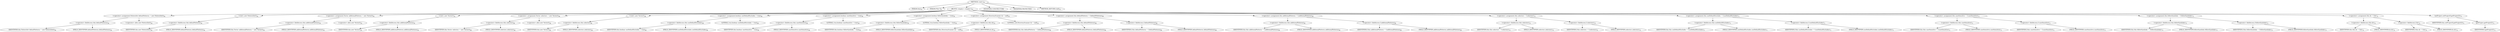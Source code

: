 digraph "&lt;init&gt;" {  
"217" [label = <(METHOD,&lt;init&gt;)<SUB>67</SUB>> ]
"6" [label = <(PARAM,this)<SUB>67</SUB>> ]
"218" [label = <(PARAM,Files f)<SUB>67</SUB>> ]
"219" [label = <(BLOCK,&lt;empty&gt;,&lt;empty&gt;)<SUB>67</SUB>> ]
"220" [label = <(&lt;operator&gt;.assignment,PatternSet defaultPatterns = new PatternSet())<SUB>44</SUB>> ]
"221" [label = <(&lt;operator&gt;.fieldAccess,this.defaultPatterns)<SUB>44</SUB>> ]
"222" [label = <(IDENTIFIER,this,PatternSet defaultPatterns = new PatternSet())<SUB>44</SUB>> ]
"223" [label = <(FIELD_IDENTIFIER,defaultPatterns,defaultPatterns)<SUB>44</SUB>> ]
"224" [label = <(&lt;operator&gt;.alloc,new PatternSet())<SUB>44</SUB>> ]
"225" [label = <(&lt;init&gt;,new PatternSet())<SUB>44</SUB>> ]
"226" [label = <(&lt;operator&gt;.fieldAccess,this.defaultPatterns)<SUB>44</SUB>> ]
"227" [label = <(IDENTIFIER,this,new PatternSet())<SUB>44</SUB>> ]
"228" [label = <(FIELD_IDENTIFIER,defaultPatterns,defaultPatterns)<SUB>44</SUB>> ]
"229" [label = <(&lt;operator&gt;.assignment,Vector additionalPatterns = new Vector())<SUB>45</SUB>> ]
"230" [label = <(&lt;operator&gt;.fieldAccess,this.additionalPatterns)<SUB>45</SUB>> ]
"231" [label = <(IDENTIFIER,this,Vector additionalPatterns = new Vector())<SUB>45</SUB>> ]
"232" [label = <(FIELD_IDENTIFIER,additionalPatterns,additionalPatterns)<SUB>45</SUB>> ]
"233" [label = <(&lt;operator&gt;.alloc,new Vector())<SUB>45</SUB>> ]
"234" [label = <(&lt;init&gt;,new Vector())<SUB>45</SUB>> ]
"235" [label = <(&lt;operator&gt;.fieldAccess,this.additionalPatterns)<SUB>45</SUB>> ]
"236" [label = <(IDENTIFIER,this,new Vector())<SUB>45</SUB>> ]
"237" [label = <(FIELD_IDENTIFIER,additionalPatterns,additionalPatterns)<SUB>45</SUB>> ]
"238" [label = <(&lt;operator&gt;.assignment,Vector selectors = new Vector())<SUB>46</SUB>> ]
"239" [label = <(&lt;operator&gt;.fieldAccess,this.selectors)<SUB>46</SUB>> ]
"240" [label = <(IDENTIFIER,this,Vector selectors = new Vector())<SUB>46</SUB>> ]
"241" [label = <(FIELD_IDENTIFIER,selectors,selectors)<SUB>46</SUB>> ]
"242" [label = <(&lt;operator&gt;.alloc,new Vector())<SUB>46</SUB>> ]
"243" [label = <(&lt;init&gt;,new Vector())<SUB>46</SUB>> ]
"244" [label = <(&lt;operator&gt;.fieldAccess,this.selectors)<SUB>46</SUB>> ]
"245" [label = <(IDENTIFIER,this,new Vector())<SUB>46</SUB>> ]
"246" [label = <(FIELD_IDENTIFIER,selectors,selectors)<SUB>46</SUB>> ]
"247" [label = <(&lt;operator&gt;.assignment,boolean useDefaultExcludes = true)<SUB>48</SUB>> ]
"248" [label = <(&lt;operator&gt;.fieldAccess,this.useDefaultExcludes)<SUB>48</SUB>> ]
"249" [label = <(IDENTIFIER,this,boolean useDefaultExcludes = true)<SUB>48</SUB>> ]
"250" [label = <(FIELD_IDENTIFIER,useDefaultExcludes,useDefaultExcludes)<SUB>48</SUB>> ]
"251" [label = <(LITERAL,true,boolean useDefaultExcludes = true)<SUB>48</SUB>> ]
"252" [label = <(&lt;operator&gt;.assignment,boolean caseSensitive = true)<SUB>49</SUB>> ]
"253" [label = <(&lt;operator&gt;.fieldAccess,this.caseSensitive)<SUB>49</SUB>> ]
"254" [label = <(IDENTIFIER,this,boolean caseSensitive = true)<SUB>49</SUB>> ]
"255" [label = <(FIELD_IDENTIFIER,caseSensitive,caseSensitive)<SUB>49</SUB>> ]
"256" [label = <(LITERAL,true,boolean caseSensitive = true)<SUB>49</SUB>> ]
"257" [label = <(&lt;operator&gt;.assignment,boolean followSymlinks = true)<SUB>50</SUB>> ]
"258" [label = <(&lt;operator&gt;.fieldAccess,this.followSymlinks)<SUB>50</SUB>> ]
"259" [label = <(IDENTIFIER,this,boolean followSymlinks = true)<SUB>50</SUB>> ]
"260" [label = <(FIELD_IDENTIFIER,followSymlinks,followSymlinks)<SUB>50</SUB>> ]
"261" [label = <(LITERAL,true,boolean followSymlinks = true)<SUB>50</SUB>> ]
"262" [label = <(&lt;operator&gt;.assignment,DirectoryScanner ds = null)<SUB>53</SUB>> ]
"263" [label = <(&lt;operator&gt;.fieldAccess,this.ds)<SUB>53</SUB>> ]
"264" [label = <(IDENTIFIER,this,DirectoryScanner ds = null)<SUB>53</SUB>> ]
"265" [label = <(FIELD_IDENTIFIER,ds,ds)<SUB>53</SUB>> ]
"266" [label = <(LITERAL,null,DirectoryScanner ds = null)<SUB>53</SUB>> ]
"267" [label = <(&lt;operator&gt;.assignment,this.defaultPatterns = f.defaultPatterns)<SUB>68</SUB>> ]
"268" [label = <(&lt;operator&gt;.fieldAccess,this.defaultPatterns)<SUB>68</SUB>> ]
"5" [label = <(IDENTIFIER,this,this.defaultPatterns = f.defaultPatterns)<SUB>68</SUB>> ]
"269" [label = <(FIELD_IDENTIFIER,defaultPatterns,defaultPatterns)<SUB>68</SUB>> ]
"270" [label = <(&lt;operator&gt;.fieldAccess,f.defaultPatterns)<SUB>68</SUB>> ]
"271" [label = <(IDENTIFIER,f,this.defaultPatterns = f.defaultPatterns)<SUB>68</SUB>> ]
"272" [label = <(FIELD_IDENTIFIER,defaultPatterns,defaultPatterns)<SUB>68</SUB>> ]
"273" [label = <(&lt;operator&gt;.assignment,this.additionalPatterns = f.additionalPatterns)<SUB>69</SUB>> ]
"274" [label = <(&lt;operator&gt;.fieldAccess,this.additionalPatterns)<SUB>69</SUB>> ]
"7" [label = <(IDENTIFIER,this,this.additionalPatterns = f.additionalPatterns)<SUB>69</SUB>> ]
"275" [label = <(FIELD_IDENTIFIER,additionalPatterns,additionalPatterns)<SUB>69</SUB>> ]
"276" [label = <(&lt;operator&gt;.fieldAccess,f.additionalPatterns)<SUB>69</SUB>> ]
"277" [label = <(IDENTIFIER,f,this.additionalPatterns = f.additionalPatterns)<SUB>69</SUB>> ]
"278" [label = <(FIELD_IDENTIFIER,additionalPatterns,additionalPatterns)<SUB>69</SUB>> ]
"279" [label = <(&lt;operator&gt;.assignment,this.selectors = f.selectors)<SUB>70</SUB>> ]
"280" [label = <(&lt;operator&gt;.fieldAccess,this.selectors)<SUB>70</SUB>> ]
"8" [label = <(IDENTIFIER,this,this.selectors = f.selectors)<SUB>70</SUB>> ]
"281" [label = <(FIELD_IDENTIFIER,selectors,selectors)<SUB>70</SUB>> ]
"282" [label = <(&lt;operator&gt;.fieldAccess,f.selectors)<SUB>70</SUB>> ]
"283" [label = <(IDENTIFIER,f,this.selectors = f.selectors)<SUB>70</SUB>> ]
"284" [label = <(FIELD_IDENTIFIER,selectors,selectors)<SUB>70</SUB>> ]
"285" [label = <(&lt;operator&gt;.assignment,this.useDefaultExcludes = f.useDefaultExcludes)<SUB>71</SUB>> ]
"286" [label = <(&lt;operator&gt;.fieldAccess,this.useDefaultExcludes)<SUB>71</SUB>> ]
"9" [label = <(IDENTIFIER,this,this.useDefaultExcludes = f.useDefaultExcludes)<SUB>71</SUB>> ]
"287" [label = <(FIELD_IDENTIFIER,useDefaultExcludes,useDefaultExcludes)<SUB>71</SUB>> ]
"288" [label = <(&lt;operator&gt;.fieldAccess,f.useDefaultExcludes)<SUB>71</SUB>> ]
"289" [label = <(IDENTIFIER,f,this.useDefaultExcludes = f.useDefaultExcludes)<SUB>71</SUB>> ]
"290" [label = <(FIELD_IDENTIFIER,useDefaultExcludes,useDefaultExcludes)<SUB>71</SUB>> ]
"291" [label = <(&lt;operator&gt;.assignment,this.caseSensitive = f.caseSensitive)<SUB>72</SUB>> ]
"292" [label = <(&lt;operator&gt;.fieldAccess,this.caseSensitive)<SUB>72</SUB>> ]
"10" [label = <(IDENTIFIER,this,this.caseSensitive = f.caseSensitive)<SUB>72</SUB>> ]
"293" [label = <(FIELD_IDENTIFIER,caseSensitive,caseSensitive)<SUB>72</SUB>> ]
"294" [label = <(&lt;operator&gt;.fieldAccess,f.caseSensitive)<SUB>72</SUB>> ]
"295" [label = <(IDENTIFIER,f,this.caseSensitive = f.caseSensitive)<SUB>72</SUB>> ]
"296" [label = <(FIELD_IDENTIFIER,caseSensitive,caseSensitive)<SUB>72</SUB>> ]
"297" [label = <(&lt;operator&gt;.assignment,this.followSymlinks = f.followSymlinks)<SUB>73</SUB>> ]
"298" [label = <(&lt;operator&gt;.fieldAccess,this.followSymlinks)<SUB>73</SUB>> ]
"11" [label = <(IDENTIFIER,this,this.followSymlinks = f.followSymlinks)<SUB>73</SUB>> ]
"299" [label = <(FIELD_IDENTIFIER,followSymlinks,followSymlinks)<SUB>73</SUB>> ]
"300" [label = <(&lt;operator&gt;.fieldAccess,f.followSymlinks)<SUB>73</SUB>> ]
"301" [label = <(IDENTIFIER,f,this.followSymlinks = f.followSymlinks)<SUB>73</SUB>> ]
"302" [label = <(FIELD_IDENTIFIER,followSymlinks,followSymlinks)<SUB>73</SUB>> ]
"303" [label = <(&lt;operator&gt;.assignment,this.ds = f.ds)<SUB>74</SUB>> ]
"304" [label = <(&lt;operator&gt;.fieldAccess,this.ds)<SUB>74</SUB>> ]
"12" [label = <(IDENTIFIER,this,this.ds = f.ds)<SUB>74</SUB>> ]
"305" [label = <(FIELD_IDENTIFIER,ds,ds)<SUB>74</SUB>> ]
"306" [label = <(&lt;operator&gt;.fieldAccess,f.ds)<SUB>74</SUB>> ]
"307" [label = <(IDENTIFIER,f,this.ds = f.ds)<SUB>74</SUB>> ]
"308" [label = <(FIELD_IDENTIFIER,ds,ds)<SUB>74</SUB>> ]
"309" [label = <(setProject,setProject(f.getProject()))<SUB>75</SUB>> ]
"13" [label = <(IDENTIFIER,this,setProject(f.getProject()))<SUB>75</SUB>> ]
"310" [label = <(getProject,getProject())<SUB>75</SUB>> ]
"311" [label = <(IDENTIFIER,f,getProject())<SUB>75</SUB>> ]
"312" [label = <(MODIFIER,CONSTRUCTOR)> ]
"313" [label = <(MODIFIER,PROTECTED)> ]
"314" [label = <(METHOD_RETURN,void)<SUB>76</SUB>> ]
  "217" -> "6" 
  "217" -> "218" 
  "217" -> "219" 
  "217" -> "312" 
  "217" -> "313" 
  "217" -> "314" 
  "219" -> "220" 
  "219" -> "225" 
  "219" -> "229" 
  "219" -> "234" 
  "219" -> "238" 
  "219" -> "243" 
  "219" -> "247" 
  "219" -> "252" 
  "219" -> "257" 
  "219" -> "262" 
  "219" -> "267" 
  "219" -> "273" 
  "219" -> "279" 
  "219" -> "285" 
  "219" -> "291" 
  "219" -> "297" 
  "219" -> "303" 
  "219" -> "309" 
  "220" -> "221" 
  "220" -> "224" 
  "221" -> "222" 
  "221" -> "223" 
  "225" -> "226" 
  "226" -> "227" 
  "226" -> "228" 
  "229" -> "230" 
  "229" -> "233" 
  "230" -> "231" 
  "230" -> "232" 
  "234" -> "235" 
  "235" -> "236" 
  "235" -> "237" 
  "238" -> "239" 
  "238" -> "242" 
  "239" -> "240" 
  "239" -> "241" 
  "243" -> "244" 
  "244" -> "245" 
  "244" -> "246" 
  "247" -> "248" 
  "247" -> "251" 
  "248" -> "249" 
  "248" -> "250" 
  "252" -> "253" 
  "252" -> "256" 
  "253" -> "254" 
  "253" -> "255" 
  "257" -> "258" 
  "257" -> "261" 
  "258" -> "259" 
  "258" -> "260" 
  "262" -> "263" 
  "262" -> "266" 
  "263" -> "264" 
  "263" -> "265" 
  "267" -> "268" 
  "267" -> "270" 
  "268" -> "5" 
  "268" -> "269" 
  "270" -> "271" 
  "270" -> "272" 
  "273" -> "274" 
  "273" -> "276" 
  "274" -> "7" 
  "274" -> "275" 
  "276" -> "277" 
  "276" -> "278" 
  "279" -> "280" 
  "279" -> "282" 
  "280" -> "8" 
  "280" -> "281" 
  "282" -> "283" 
  "282" -> "284" 
  "285" -> "286" 
  "285" -> "288" 
  "286" -> "9" 
  "286" -> "287" 
  "288" -> "289" 
  "288" -> "290" 
  "291" -> "292" 
  "291" -> "294" 
  "292" -> "10" 
  "292" -> "293" 
  "294" -> "295" 
  "294" -> "296" 
  "297" -> "298" 
  "297" -> "300" 
  "298" -> "11" 
  "298" -> "299" 
  "300" -> "301" 
  "300" -> "302" 
  "303" -> "304" 
  "303" -> "306" 
  "304" -> "12" 
  "304" -> "305" 
  "306" -> "307" 
  "306" -> "308" 
  "309" -> "13" 
  "309" -> "310" 
  "310" -> "311" 
}
